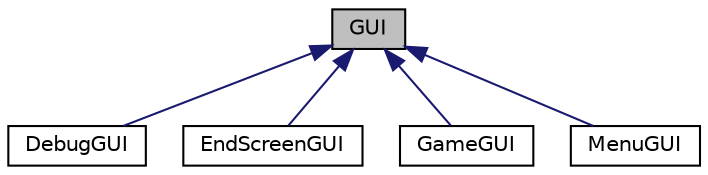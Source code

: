 digraph "GUI"
{
 // LATEX_PDF_SIZE
  edge [fontname="Helvetica",fontsize="10",labelfontname="Helvetica",labelfontsize="10"];
  node [fontname="Helvetica",fontsize="10",shape=record];
  Node1 [label="GUI",height=0.2,width=0.4,color="black", fillcolor="grey75", style="filled", fontcolor="black",tooltip=" "];
  Node1 -> Node2 [dir="back",color="midnightblue",fontsize="10",style="solid",fontname="Helvetica"];
  Node2 [label="DebugGUI",height=0.2,width=0.4,color="black", fillcolor="white", style="filled",URL="$class_debug_g_u_i.html",tooltip=" "];
  Node1 -> Node3 [dir="back",color="midnightblue",fontsize="10",style="solid",fontname="Helvetica"];
  Node3 [label="EndScreenGUI",height=0.2,width=0.4,color="black", fillcolor="white", style="filled",URL="$class_end_screen_g_u_i.html",tooltip=" "];
  Node1 -> Node4 [dir="back",color="midnightblue",fontsize="10",style="solid",fontname="Helvetica"];
  Node4 [label="GameGUI",height=0.2,width=0.4,color="black", fillcolor="white", style="filled",URL="$class_game_g_u_i.html",tooltip=" "];
  Node1 -> Node5 [dir="back",color="midnightblue",fontsize="10",style="solid",fontname="Helvetica"];
  Node5 [label="MenuGUI",height=0.2,width=0.4,color="black", fillcolor="white", style="filled",URL="$class_menu_g_u_i.html",tooltip=" "];
}
